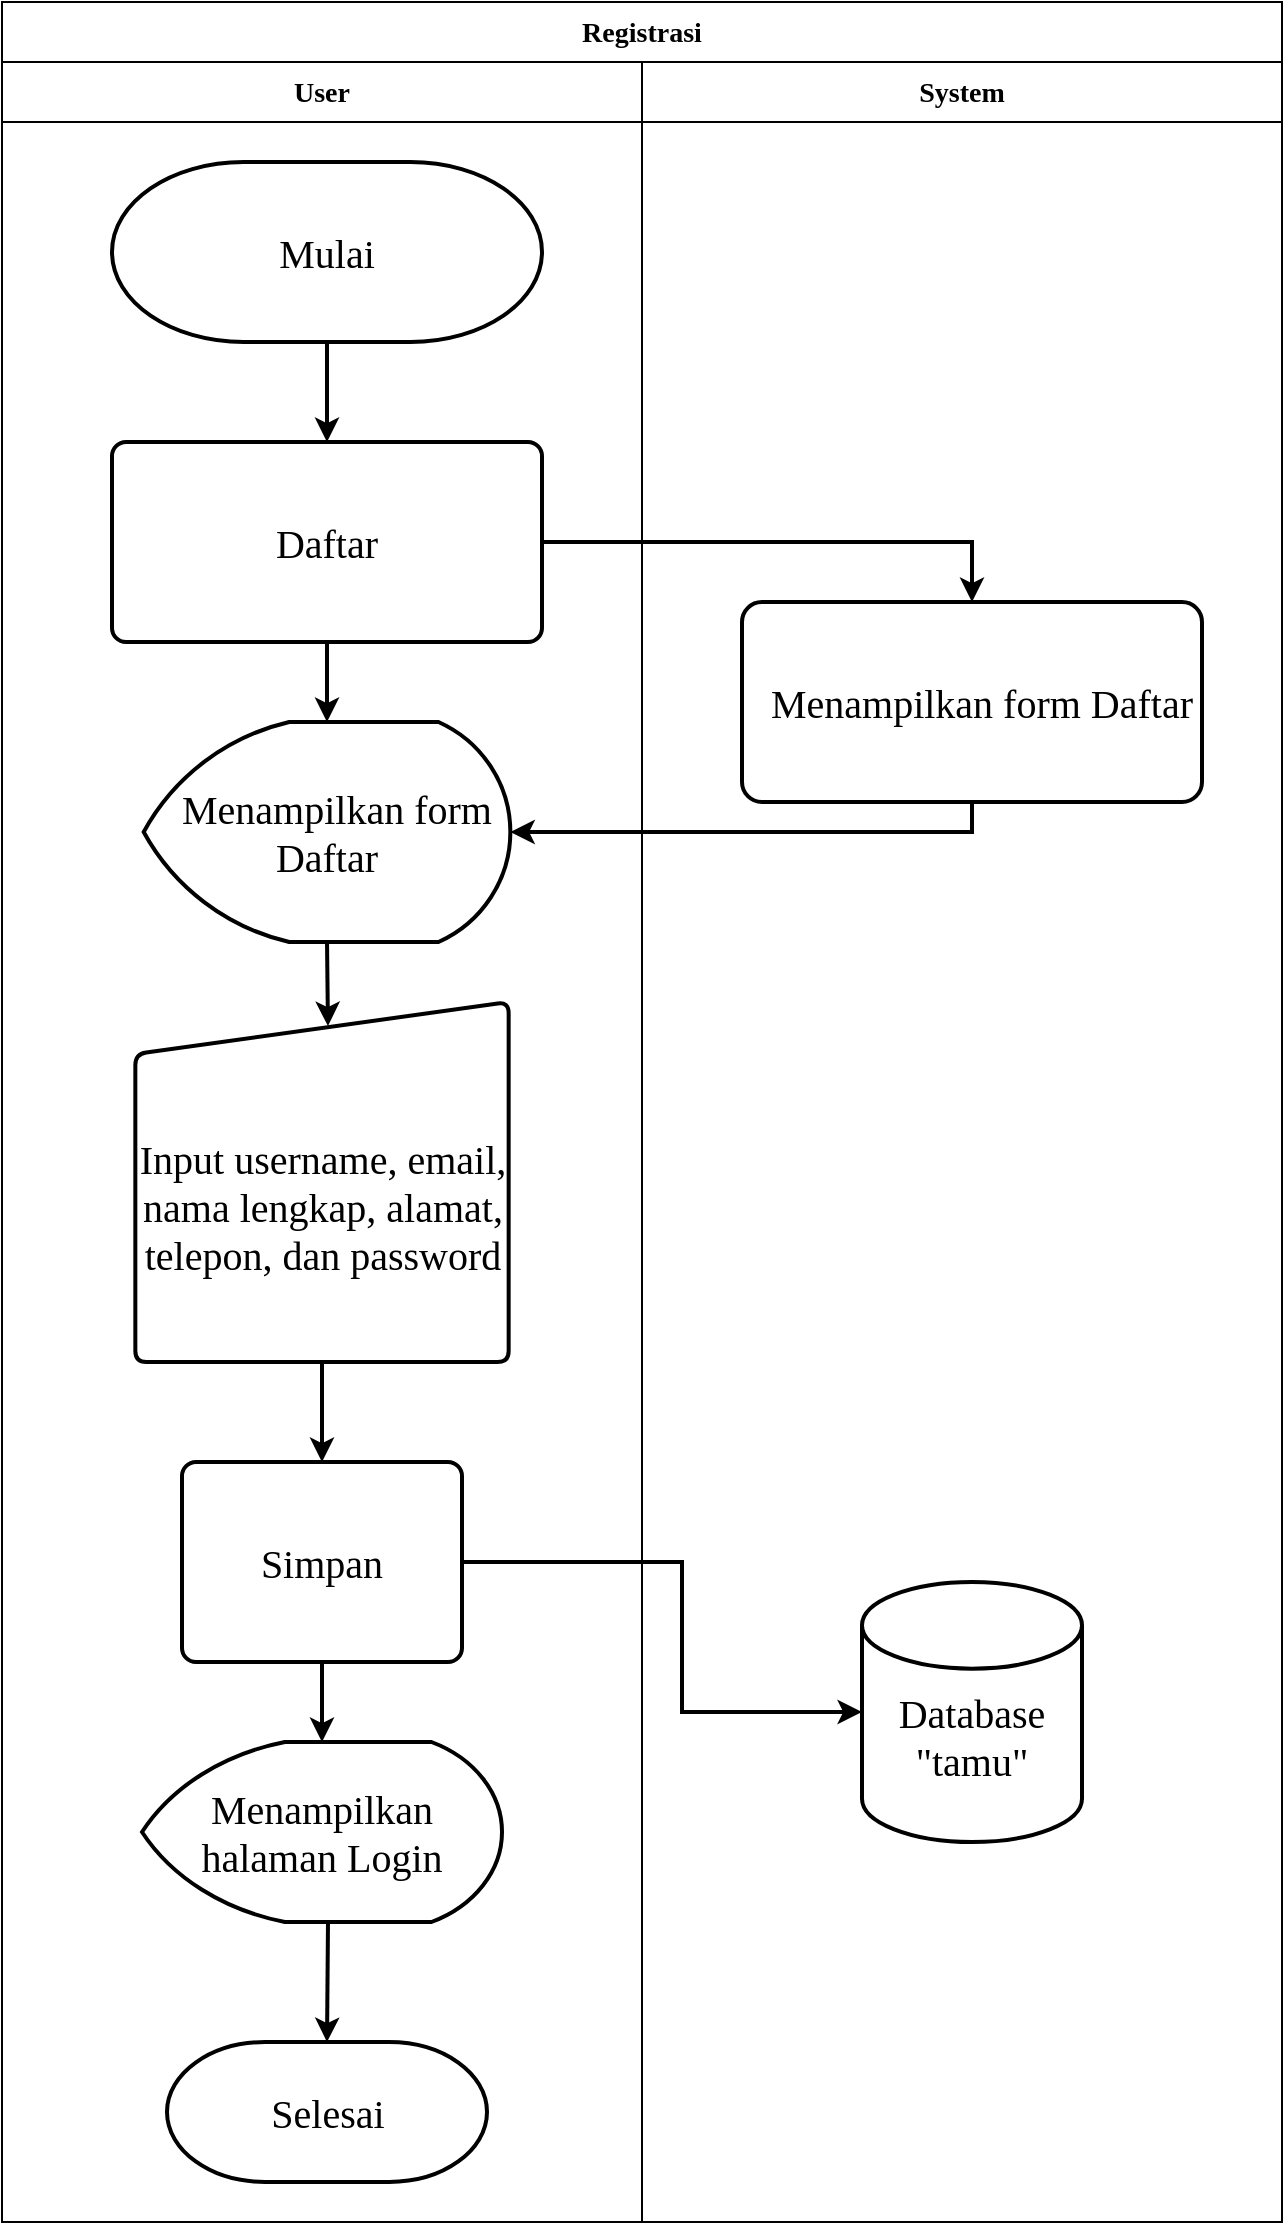 <mxfile version="20.2.3" type="github">
  <diagram id="e8jfDYEt9lJROjPEmGjF" name="Page-1">
    <mxGraphModel dx="1102" dy="1672" grid="1" gridSize="10" guides="1" tooltips="1" connect="1" arrows="1" fold="1" page="1" pageScale="1" pageWidth="850" pageHeight="1100" math="0" shadow="0">
      <root>
        <mxCell id="0" />
        <mxCell id="1" parent="0" />
        <mxCell id="-nY_OrtEUJsStVm-Vg3u-2" value="" style="rounded=0;whiteSpace=wrap;html=1;" parent="1" vertex="1">
          <mxGeometry y="-1080" width="640" height="1110" as="geometry" />
        </mxCell>
        <mxCell id="-nY_OrtEUJsStVm-Vg3u-4" value="&lt;b style=&quot;font-size: 14px;&quot;&gt;&lt;font style=&quot;font-size: 14px;&quot; face=&quot;Times New Roman&quot;&gt;Registrasi&lt;/font&gt;&lt;/b&gt;" style="rounded=0;whiteSpace=wrap;html=1;fontSize=14;" parent="1" vertex="1">
          <mxGeometry y="-1080" width="640" height="30" as="geometry" />
        </mxCell>
        <mxCell id="-nY_OrtEUJsStVm-Vg3u-6" value="&lt;font style=&quot;font-size: 14px;&quot; face=&quot;Times New Roman&quot;&gt;&lt;b&gt;User&lt;/b&gt;&lt;/font&gt;" style="rounded=0;whiteSpace=wrap;html=1;fontSize=14;" parent="1" vertex="1">
          <mxGeometry y="-1050" width="320" height="30" as="geometry" />
        </mxCell>
        <mxCell id="-nY_OrtEUJsStVm-Vg3u-7" value="&lt;b&gt;&lt;font face=&quot;Times New Roman&quot;&gt;System&lt;/font&gt;&lt;/b&gt;" style="rounded=0;whiteSpace=wrap;html=1;fontSize=14;" parent="1" vertex="1">
          <mxGeometry x="320" y="-1050" width="320" height="30" as="geometry" />
        </mxCell>
        <mxCell id="-nY_OrtEUJsStVm-Vg3u-8" value="" style="rounded=0;whiteSpace=wrap;html=1;fontFamily=Times New Roman;fontSize=14;" parent="1" vertex="1">
          <mxGeometry y="-1020" width="320" height="1050" as="geometry" />
        </mxCell>
        <mxCell id="bdNjtjHHDdYJvMON53TO-8" value="&amp;nbsp; Menampilkan form Daftar" style="strokeWidth=2;html=1;shape=mxgraph.flowchart.display;whiteSpace=wrap;fontFamily=Times New Roman;fontSize=20;" parent="1" vertex="1">
          <mxGeometry x="70.84" y="-720" width="183.33" height="110" as="geometry" />
        </mxCell>
        <mxCell id="bdNjtjHHDdYJvMON53TO-9" value="&lt;div&gt;&lt;font style=&quot;font-size: 20px;&quot;&gt;&lt;br&gt;&lt;/font&gt;&lt;/div&gt;&lt;div&gt;&lt;font style=&quot;font-size: 20px;&quot;&gt;Input username, email, nama lengkap, alamat, telepon, dan password&lt;/font&gt;&lt;/div&gt;" style="html=1;strokeWidth=2;shape=manualInput;whiteSpace=wrap;rounded=1;size=26;arcSize=11;fontFamily=Times New Roman;fontSize=20;" parent="1" vertex="1">
          <mxGeometry x="66.67" y="-580" width="186.66" height="180" as="geometry" />
        </mxCell>
        <mxCell id="bdNjtjHHDdYJvMON53TO-11" value="&amp;nbsp; Menampilkan form Daftar" style="rounded=1;whiteSpace=wrap;html=1;absoluteArcSize=1;arcSize=20;strokeWidth=2;fontFamily=Times New Roman;fontSize=20;" parent="1" vertex="1">
          <mxGeometry x="370" y="-780" width="230" height="100" as="geometry" />
        </mxCell>
        <mxCell id="bdNjtjHHDdYJvMON53TO-13" value="Daftar" style="rounded=1;whiteSpace=wrap;html=1;absoluteArcSize=1;arcSize=14;strokeWidth=2;fontFamily=Times New Roman;fontSize=20;" parent="1" vertex="1">
          <mxGeometry x="55" y="-860" width="215" height="100" as="geometry" />
        </mxCell>
        <mxCell id="bdNjtjHHDdYJvMON53TO-14" value="Mulai" style="strokeWidth=2;html=1;shape=mxgraph.flowchart.terminator;whiteSpace=wrap;fontFamily=Times New Roman;fontSize=20;" parent="1" vertex="1">
          <mxGeometry x="55" y="-1000" width="215" height="90" as="geometry" />
        </mxCell>
        <mxCell id="bdNjtjHHDdYJvMON53TO-15" value="Simpan" style="rounded=1;whiteSpace=wrap;html=1;absoluteArcSize=1;arcSize=14;strokeWidth=2;fontFamily=Times New Roman;fontSize=20;" parent="1" vertex="1">
          <mxGeometry x="90" y="-350" width="140" height="100" as="geometry" />
        </mxCell>
        <mxCell id="bdNjtjHHDdYJvMON53TO-16" value="&lt;div&gt;&lt;br&gt;&lt;/div&gt;&lt;div&gt;Database &quot;tamu&quot;&lt;/div&gt;" style="strokeWidth=2;html=1;shape=mxgraph.flowchart.database;whiteSpace=wrap;fontFamily=Times New Roman;fontSize=20;" parent="1" vertex="1">
          <mxGeometry x="430" y="-290" width="110" height="130" as="geometry" />
        </mxCell>
        <mxCell id="bdNjtjHHDdYJvMON53TO-17" value="Menampilkan halaman Login" style="strokeWidth=2;html=1;shape=mxgraph.flowchart.display;whiteSpace=wrap;fontFamily=Times New Roman;fontSize=20;" parent="1" vertex="1">
          <mxGeometry x="70" y="-210" width="180" height="90" as="geometry" />
        </mxCell>
        <mxCell id="bdNjtjHHDdYJvMON53TO-19" value="Selesai" style="strokeWidth=2;html=1;shape=mxgraph.flowchart.terminator;whiteSpace=wrap;fontFamily=Times New Roman;fontSize=20;" parent="1" vertex="1">
          <mxGeometry x="82.5" y="-60" width="160" height="70" as="geometry" />
        </mxCell>
        <mxCell id="bdNjtjHHDdYJvMON53TO-20" value="" style="endArrow=classic;html=1;rounded=0;fontFamily=Times New Roman;fontSize=20;exitX=0.5;exitY=1;exitDx=0;exitDy=0;entryX=0.5;entryY=0;entryDx=0;entryDy=0;entryPerimeter=0;strokeWidth=2;" parent="1" source="bdNjtjHHDdYJvMON53TO-13" target="bdNjtjHHDdYJvMON53TO-8" edge="1">
          <mxGeometry width="50" height="50" relative="1" as="geometry">
            <mxPoint x="150" y="-705" as="sourcePoint" />
            <mxPoint x="190" y="-740" as="targetPoint" />
          </mxGeometry>
        </mxCell>
        <mxCell id="bdNjtjHHDdYJvMON53TO-24" value="" style="endArrow=classic;html=1;rounded=0;fontFamily=Times New Roman;fontSize=20;exitX=0.5;exitY=1;exitDx=0;exitDy=0;entryX=0.516;entryY=0.067;entryDx=0;entryDy=0;entryPerimeter=0;strokeWidth=2;exitPerimeter=0;" parent="1" source="bdNjtjHHDdYJvMON53TO-8" target="bdNjtjHHDdYJvMON53TO-9" edge="1">
          <mxGeometry width="50" height="50" relative="1" as="geometry">
            <mxPoint x="172.5" y="-750" as="sourcePoint" />
            <mxPoint x="172.505" y="-710" as="targetPoint" />
          </mxGeometry>
        </mxCell>
        <mxCell id="bdNjtjHHDdYJvMON53TO-25" value="" style="endArrow=classic;html=1;rounded=0;fontFamily=Times New Roman;fontSize=20;strokeWidth=2;" parent="1" source="bdNjtjHHDdYJvMON53TO-14" target="bdNjtjHHDdYJvMON53TO-13" edge="1">
          <mxGeometry width="50" height="50" relative="1" as="geometry">
            <mxPoint x="172.5" y="-750" as="sourcePoint" />
            <mxPoint x="172.505" y="-710" as="targetPoint" />
          </mxGeometry>
        </mxCell>
        <mxCell id="bdNjtjHHDdYJvMON53TO-27" value="" style="endArrow=classic;html=1;rounded=0;fontFamily=Times New Roman;fontSize=20;strokeWidth=2;exitX=0.5;exitY=1;exitDx=0;exitDy=0;entryX=0.5;entryY=0;entryDx=0;entryDy=0;" parent="1" source="bdNjtjHHDdYJvMON53TO-9" target="bdNjtjHHDdYJvMON53TO-15" edge="1">
          <mxGeometry width="50" height="50" relative="1" as="geometry">
            <mxPoint x="172.5" y="-900" as="sourcePoint" />
            <mxPoint x="172.5" y="-850" as="targetPoint" />
          </mxGeometry>
        </mxCell>
        <mxCell id="bdNjtjHHDdYJvMON53TO-28" value="" style="endArrow=classic;html=1;rounded=0;fontFamily=Times New Roman;fontSize=20;strokeWidth=2;exitX=0.5;exitY=1;exitDx=0;exitDy=0;entryX=0.5;entryY=0;entryDx=0;entryDy=0;entryPerimeter=0;" parent="1" source="bdNjtjHHDdYJvMON53TO-15" target="bdNjtjHHDdYJvMON53TO-17" edge="1">
          <mxGeometry width="50" height="50" relative="1" as="geometry">
            <mxPoint x="170" y="-390" as="sourcePoint" />
            <mxPoint x="170" y="-340" as="targetPoint" />
          </mxGeometry>
        </mxCell>
        <mxCell id="bdNjtjHHDdYJvMON53TO-29" value="" style="endArrow=classic;html=1;rounded=0;fontFamily=Times New Roman;fontSize=20;strokeWidth=2;entryX=0.5;entryY=0;entryDx=0;entryDy=0;entryPerimeter=0;" parent="1" target="bdNjtjHHDdYJvMON53TO-19" edge="1">
          <mxGeometry width="50" height="50" relative="1" as="geometry">
            <mxPoint x="163" y="-120" as="sourcePoint" />
            <mxPoint x="170" y="-200" as="targetPoint" />
          </mxGeometry>
        </mxCell>
        <mxCell id="bdNjtjHHDdYJvMON53TO-30" value="" style="endArrow=classic;html=1;rounded=0;fontFamily=Times New Roman;fontSize=20;strokeWidth=2;exitX=1;exitY=0.5;exitDx=0;exitDy=0;" parent="1" source="bdNjtjHHDdYJvMON53TO-15" target="bdNjtjHHDdYJvMON53TO-16" edge="1">
          <mxGeometry width="50" height="50" relative="1" as="geometry">
            <mxPoint x="290" y="-330" as="sourcePoint" />
            <mxPoint x="340" y="-380" as="targetPoint" />
            <Array as="points">
              <mxPoint x="340" y="-300" />
              <mxPoint x="340" y="-225" />
            </Array>
          </mxGeometry>
        </mxCell>
        <mxCell id="bdNjtjHHDdYJvMON53TO-32" value="" style="endArrow=classic;html=1;rounded=0;fontFamily=Times New Roman;fontSize=20;strokeWidth=2;exitX=1;exitY=0.5;exitDx=0;exitDy=0;entryX=0.5;entryY=0;entryDx=0;entryDy=0;" parent="1" source="bdNjtjHHDdYJvMON53TO-13" target="bdNjtjHHDdYJvMON53TO-11" edge="1">
          <mxGeometry width="50" height="50" relative="1" as="geometry">
            <mxPoint x="290" y="-600" as="sourcePoint" />
            <mxPoint x="340" y="-650" as="targetPoint" />
            <Array as="points">
              <mxPoint x="485" y="-810" />
            </Array>
          </mxGeometry>
        </mxCell>
        <mxCell id="bdNjtjHHDdYJvMON53TO-33" value="" style="endArrow=classic;html=1;rounded=0;fontFamily=Times New Roman;fontSize=20;strokeWidth=2;exitX=0.5;exitY=1;exitDx=0;exitDy=0;entryX=1;entryY=0.5;entryDx=0;entryDy=0;entryPerimeter=0;" parent="1" source="bdNjtjHHDdYJvMON53TO-11" target="bdNjtjHHDdYJvMON53TO-8" edge="1">
          <mxGeometry width="50" height="50" relative="1" as="geometry">
            <mxPoint x="290" y="-600" as="sourcePoint" />
            <mxPoint x="340" y="-650" as="targetPoint" />
            <Array as="points">
              <mxPoint x="485" y="-665" />
            </Array>
          </mxGeometry>
        </mxCell>
      </root>
    </mxGraphModel>
  </diagram>
</mxfile>

